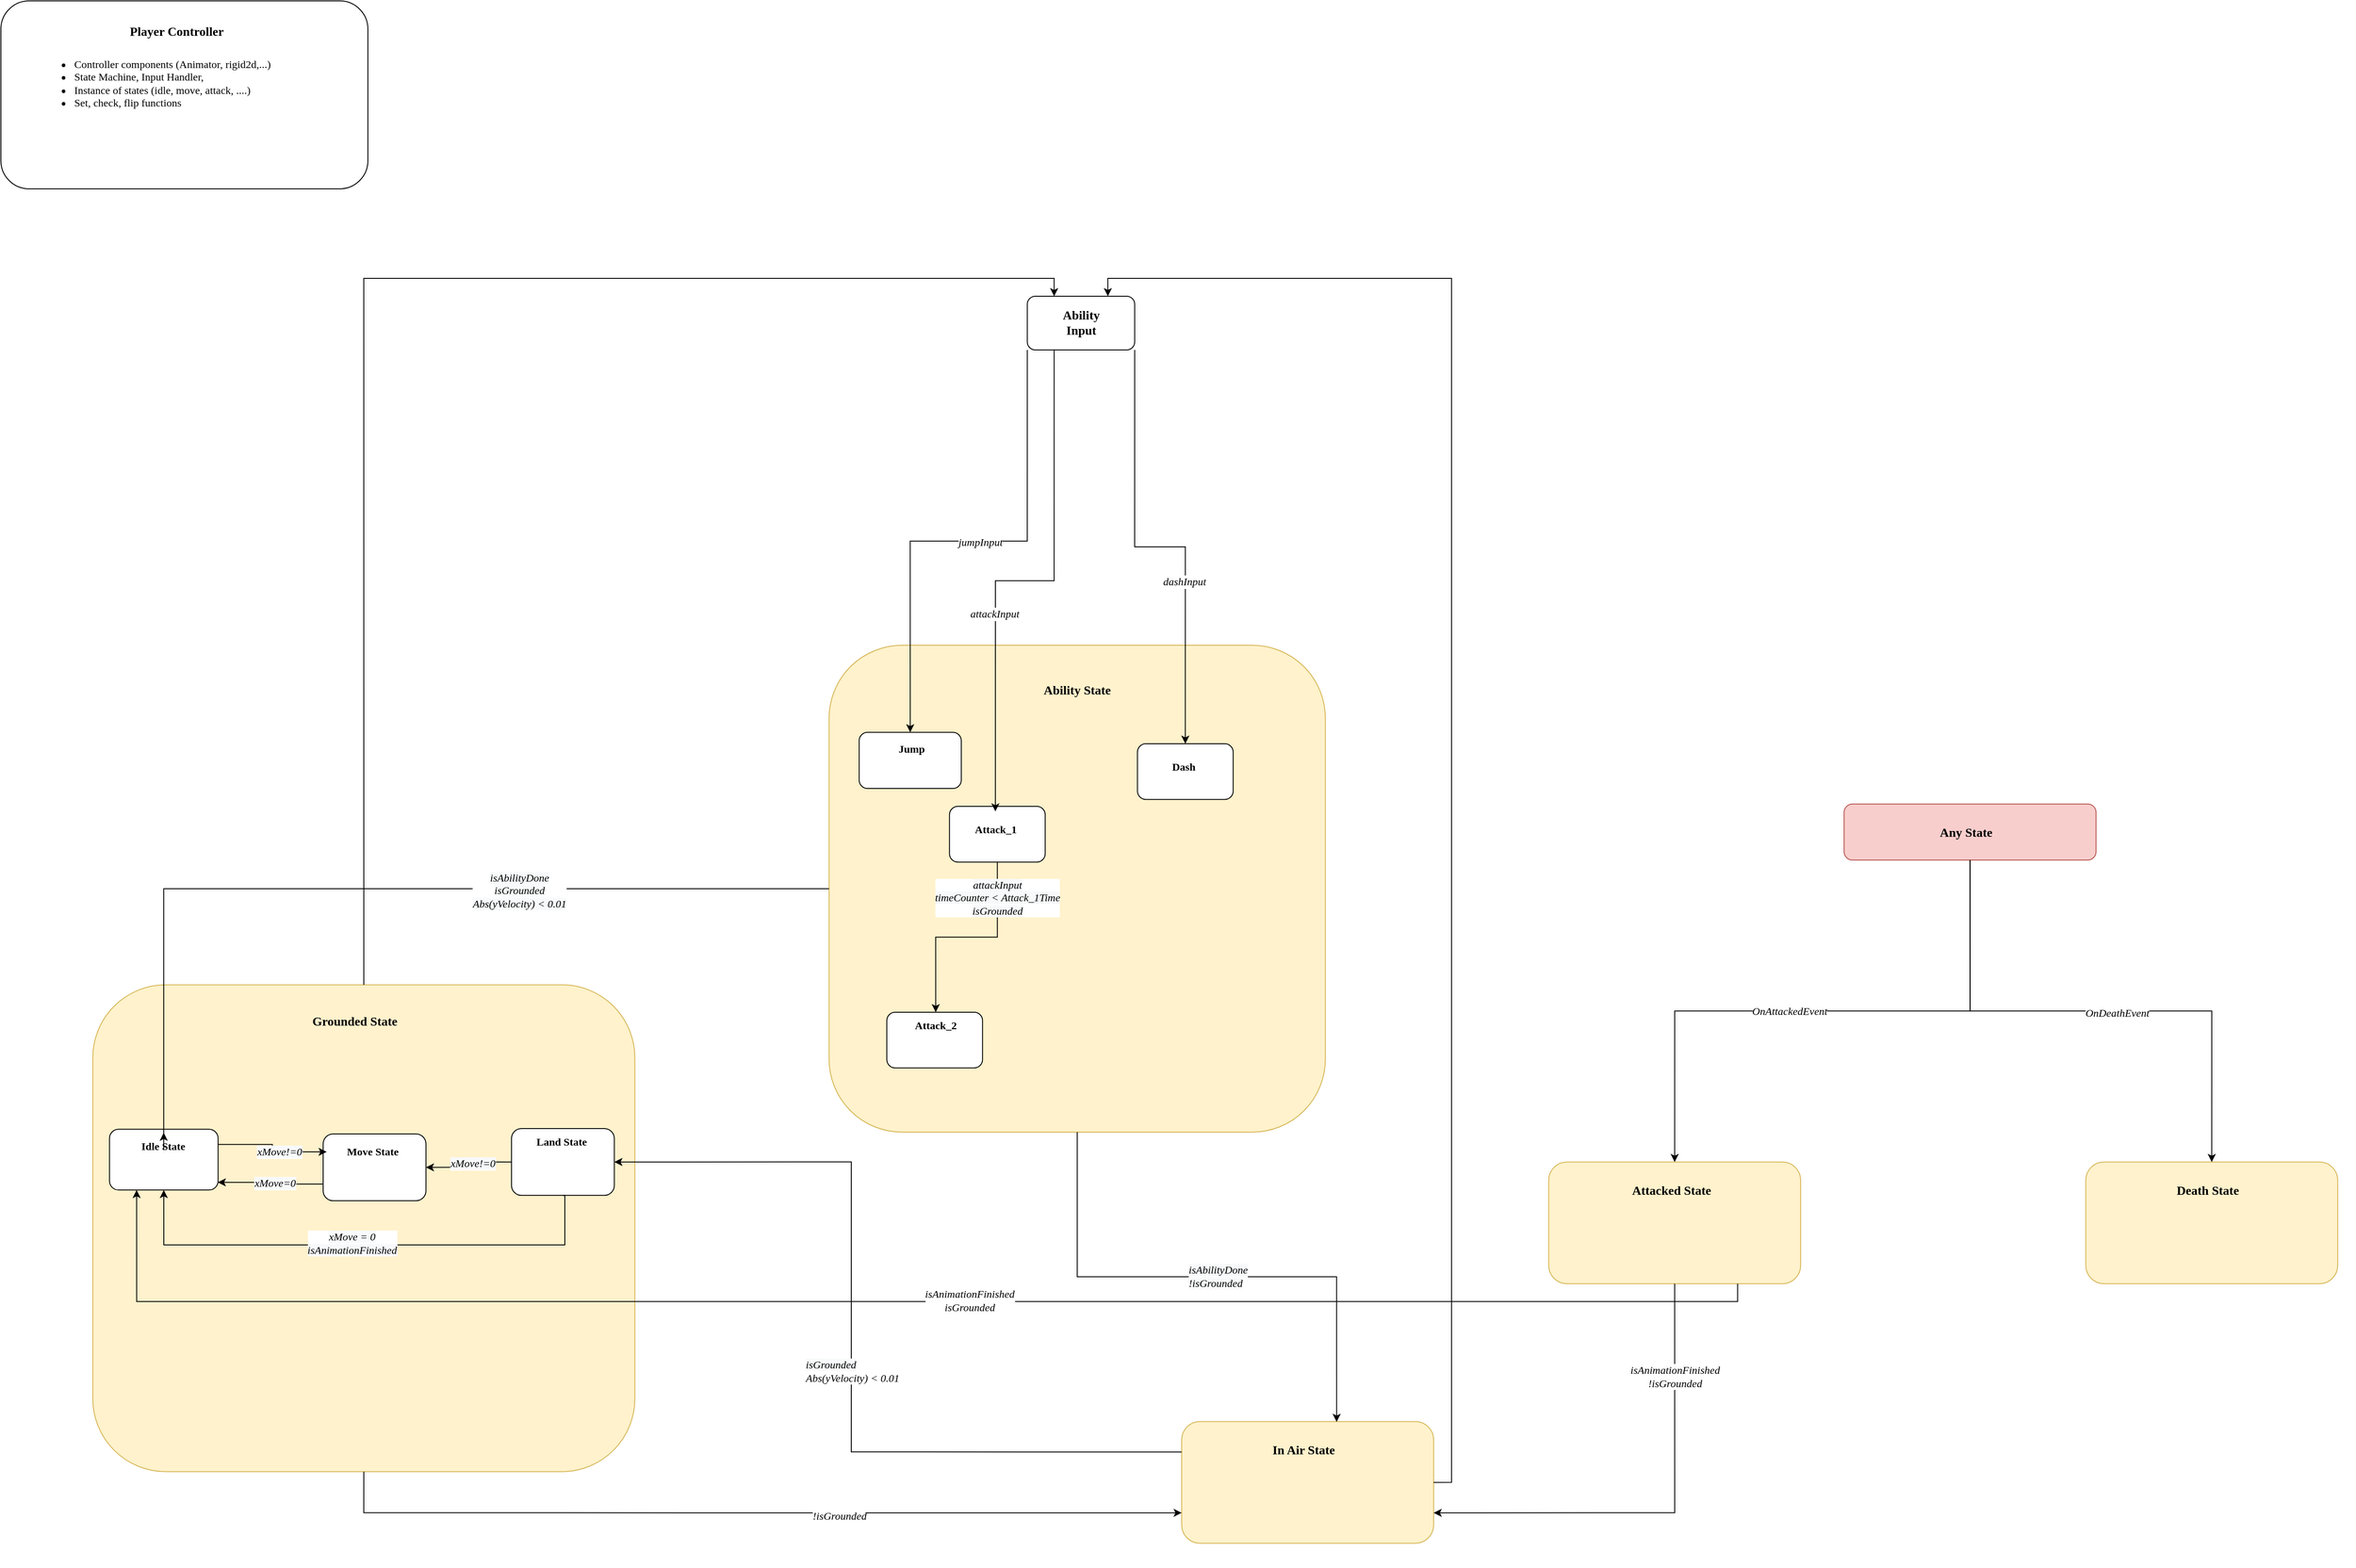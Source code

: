 <mxfile version="14.5.1" type="device"><diagram id="J6QY44Zrt4zXk0jYKz2_" name="Page-1"><mxGraphModel dx="4310" dy="3123" grid="1" gridSize="10" guides="1" tooltips="1" connect="1" arrows="1" fold="1" page="1" pageScale="1" pageWidth="850" pageHeight="1100" math="0" shadow="0"><root><mxCell id="0"/><mxCell id="1" parent="0"/><mxCell id="yEr345cmH4tBzSkdhvBe-9" value="" style="group" parent="1" vertex="1" connectable="0"><mxGeometry x="-330" y="180" width="710" height="640" as="geometry"/></mxCell><mxCell id="rPRwxV9J1iQq6SOCDxV0-1" value="" style="rounded=1;whiteSpace=wrap;html=1;fillColor=#fff2cc;strokeColor=#d6b656;" parent="yEr345cmH4tBzSkdhvBe-9" vertex="1"><mxGeometry x="62.647" y="-10.667" width="605.588" height="544" as="geometry"/></mxCell><mxCell id="yEr345cmH4tBzSkdhvBe-4" value="&lt;font style=&quot;font-size: 14px&quot;&gt;Grounded State&lt;/font&gt;" style="text;html=1;strokeColor=none;fillColor=none;align=center;verticalAlign=middle;whiteSpace=wrap;rounded=0;fontFamily=Verdana;fontStyle=1;resizable=0;" parent="yEr345cmH4tBzSkdhvBe-9" vertex="1"><mxGeometry x="267.5" y="21.333" width="175" height="20" as="geometry"/></mxCell><mxCell id="yEr345cmH4tBzSkdhvBe-30" value="" style="group" parent="yEr345cmH4tBzSkdhvBe-9" vertex="1" connectable="0"><mxGeometry x="62.649" y="112.007" width="161.838" height="106.67" as="geometry"/></mxCell><mxCell id="yEr345cmH4tBzSkdhvBe-7" value="" style="rounded=1;whiteSpace=wrap;html=1;fontFamily=Verdana;" parent="yEr345cmH4tBzSkdhvBe-30" vertex="1"><mxGeometry x="18.67" y="38.79" width="121.33" height="67.88" as="geometry"/></mxCell><mxCell id="yEr345cmH4tBzSkdhvBe-10" value="&lt;b&gt;Idle State&lt;/b&gt;" style="text;html=1;strokeColor=none;fillColor=none;align=center;verticalAlign=middle;whiteSpace=wrap;rounded=0;fontFamily=Verdana;resizable=0;" parent="yEr345cmH4tBzSkdhvBe-30" vertex="1"><mxGeometry x="41.763" y="42.662" width="75" height="30" as="geometry"/></mxCell><mxCell id="yEr345cmH4tBzSkdhvBe-31" value="" style="group" parent="yEr345cmH4tBzSkdhvBe-9" vertex="1" connectable="0"><mxGeometry x="320.004" y="91.997" width="135.735" height="160" as="geometry"/></mxCell><mxCell id="yEr345cmH4tBzSkdhvBe-32" value="" style="group" parent="yEr345cmH4tBzSkdhvBe-31" vertex="1" connectable="0"><mxGeometry x="-10.441" y="64" width="135.735" height="96" as="geometry"/></mxCell><mxCell id="yEr345cmH4tBzSkdhvBe-13" value="" style="rounded=1;whiteSpace=wrap;html=1;fontFamily=Verdana;" parent="yEr345cmH4tBzSkdhvBe-32" vertex="1"><mxGeometry x="10.441" width="114.853" height="74.667" as="geometry"/></mxCell><mxCell id="yEr345cmH4tBzSkdhvBe-12" value="" style="group" parent="yEr345cmH4tBzSkdhvBe-32" vertex="1" connectable="0"><mxGeometry width="135.735" height="96" as="geometry"/></mxCell><mxCell id="yEr345cmH4tBzSkdhvBe-14" value="&lt;b&gt;Move State&lt;/b&gt;" style="text;html=1;strokeColor=none;fillColor=none;align=center;verticalAlign=middle;whiteSpace=wrap;rounded=0;fontFamily=Verdana;resizable=0;" parent="yEr345cmH4tBzSkdhvBe-12" vertex="1"><mxGeometry x="14.357" width="102.5" height="40" as="geometry"/></mxCell><mxCell id="yEr345cmH4tBzSkdhvBe-79" style="edgeStyle=orthogonalEdgeStyle;rounded=0;orthogonalLoop=1;jettySize=auto;html=1;exitX=1;exitY=0.25;exitDx=0;exitDy=0;entryX=0;entryY=0.5;entryDx=0;entryDy=0;fontFamily=Verdana;" parent="yEr345cmH4tBzSkdhvBe-9" source="yEr345cmH4tBzSkdhvBe-7" target="yEr345cmH4tBzSkdhvBe-14" edge="1"><mxGeometry relative="1" as="geometry"/></mxCell><mxCell id="4jX5D4O8aHoYtd_51G2O-16" value="&lt;i style=&quot;font-family: &amp;#34;verdana&amp;#34; ; font-size: 12px ; background-color: rgb(248 , 249 , 250)&quot;&gt;xMove!=0&lt;/i&gt;" style="edgeLabel;html=1;align=center;verticalAlign=middle;resizable=0;points=[];" parent="yEr345cmH4tBzSkdhvBe-79" vertex="1" connectable="0"><mxGeometry x="0.179" relative="1" as="geometry"><mxPoint as="offset"/></mxGeometry></mxCell><mxCell id="yEr345cmH4tBzSkdhvBe-81" style="edgeStyle=orthogonalEdgeStyle;rounded=0;orthogonalLoop=1;jettySize=auto;html=1;exitX=0;exitY=0.75;exitDx=0;exitDy=0;fontFamily=Verdana;entryX=0.997;entryY=0.874;entryDx=0;entryDy=0;entryPerimeter=0;" parent="yEr345cmH4tBzSkdhvBe-9" source="yEr345cmH4tBzSkdhvBe-13" target="yEr345cmH4tBzSkdhvBe-7" edge="1"><mxGeometry relative="1" as="geometry"><mxPoint x="203" y="202" as="targetPoint"/></mxGeometry></mxCell><mxCell id="4jX5D4O8aHoYtd_51G2O-14" value="&lt;i style=&quot;font-family: &amp;#34;verdana&amp;#34; ; font-size: 12px ; background-color: rgb(248 , 249 , 250)&quot;&gt;xMove=0&lt;/i&gt;" style="edgeLabel;html=1;align=center;verticalAlign=middle;resizable=0;points=[];" parent="yEr345cmH4tBzSkdhvBe-81" vertex="1" connectable="0"><mxGeometry x="-0.094" y="-1" relative="1" as="geometry"><mxPoint as="offset"/></mxGeometry></mxCell><mxCell id="yEr345cmH4tBzSkdhvBe-15" value="" style="group" parent="yEr345cmH4tBzSkdhvBe-9" vertex="1" connectable="0"><mxGeometry x="519.996" y="149.997" width="135.735" height="96" as="geometry"/></mxCell><mxCell id="yEr345cmH4tBzSkdhvBe-16" value="" style="rounded=1;whiteSpace=wrap;html=1;fontFamily=Verdana;" parent="yEr345cmH4tBzSkdhvBe-15" vertex="1"><mxGeometry x="10.441" width="114.853" height="74.667" as="geometry"/></mxCell><mxCell id="yEr345cmH4tBzSkdhvBe-17" value="&lt;b&gt;Land State&lt;/b&gt;" style="text;html=1;strokeColor=none;fillColor=none;align=center;verticalAlign=middle;whiteSpace=wrap;rounded=0;fontFamily=Verdana;resizable=0;" parent="yEr345cmH4tBzSkdhvBe-15" vertex="1"><mxGeometry x="24.798" width="82.5" height="30" as="geometry"/></mxCell><mxCell id="4Ppx-flbOY11VfLXMgbr-1" style="edgeStyle=orthogonalEdgeStyle;rounded=0;orthogonalLoop=1;jettySize=auto;html=1;exitX=0;exitY=0.5;exitDx=0;exitDy=0;entryX=1;entryY=0.5;entryDx=0;entryDy=0;" parent="yEr345cmH4tBzSkdhvBe-9" source="yEr345cmH4tBzSkdhvBe-16" target="yEr345cmH4tBzSkdhvBe-13" edge="1"><mxGeometry relative="1" as="geometry"/></mxCell><mxCell id="4jX5D4O8aHoYtd_51G2O-18" value="&lt;i style=&quot;font-family: &amp;#34;verdana&amp;#34; ; font-size: 12px ; background-color: rgb(248 , 249 , 250)&quot;&gt;xMove!=0&lt;/i&gt;" style="edgeLabel;html=1;align=center;verticalAlign=middle;resizable=0;points=[];" parent="4Ppx-flbOY11VfLXMgbr-1" vertex="1" connectable="0"><mxGeometry x="-0.132" y="1" relative="1" as="geometry"><mxPoint as="offset"/></mxGeometry></mxCell><mxCell id="4Ppx-flbOY11VfLXMgbr-4" style="edgeStyle=orthogonalEdgeStyle;rounded=0;orthogonalLoop=1;jettySize=auto;html=1;entryX=0.5;entryY=1;entryDx=0;entryDy=0;exitX=0.5;exitY=1;exitDx=0;exitDy=0;" parent="yEr345cmH4tBzSkdhvBe-9" source="yEr345cmH4tBzSkdhvBe-16" target="yEr345cmH4tBzSkdhvBe-7" edge="1"><mxGeometry relative="1" as="geometry"><Array as="points"><mxPoint x="590" y="225"/><mxPoint x="590" y="280"/><mxPoint x="142" y="280"/></Array></mxGeometry></mxCell><mxCell id="4jX5D4O8aHoYtd_51G2O-13" value="&lt;i style=&quot;font-family: &amp;#34;verdana&amp;#34; ; font-size: 12px ; text-align: left ; background-color: rgb(248 , 249 , 250)&quot;&gt;xMove = 0&lt;br&gt;isAnimationFinished&lt;br&gt;&lt;/i&gt;" style="edgeLabel;html=1;align=center;verticalAlign=middle;resizable=0;points=[];" parent="4Ppx-flbOY11VfLXMgbr-4" vertex="1" connectable="0"><mxGeometry x="0.042" y="-2" relative="1" as="geometry"><mxPoint as="offset"/></mxGeometry></mxCell><mxCell id="yEr345cmH4tBzSkdhvBe-33" value="" style="group" parent="1" vertex="1" connectable="0"><mxGeometry x="500" y="-190" width="650" height="650" as="geometry"/></mxCell><mxCell id="yEr345cmH4tBzSkdhvBe-34" value="" style="rounded=1;whiteSpace=wrap;html=1;fillColor=#fff2cc;strokeColor=#d6b656;" parent="yEr345cmH4tBzSkdhvBe-33" vertex="1"><mxGeometry x="55.193" y="-19.997" width="554.412" height="544" as="geometry"/></mxCell><mxCell id="yEr345cmH4tBzSkdhvBe-35" value="&lt;font style=&quot;font-size: 14px&quot;&gt;Ability State&lt;/font&gt;" style="text;html=1;strokeColor=none;fillColor=none;align=center;verticalAlign=middle;whiteSpace=wrap;rounded=0;fontFamily=Verdana;fontStyle=1;resizable=0;" parent="yEr345cmH4tBzSkdhvBe-33" vertex="1"><mxGeometry x="244.894" y="21.333" width="175" height="20" as="geometry"/></mxCell><mxCell id="yEr345cmH4tBzSkdhvBe-39" value="" style="group" parent="yEr345cmH4tBzSkdhvBe-33" vertex="1" connectable="0"><mxGeometry x="71.69" y="41.34" width="148.31" height="98.66" as="geometry"/></mxCell><mxCell id="yEr345cmH4tBzSkdhvBe-40" value="" style="rounded=1;whiteSpace=wrap;html=1;fontFamily=Verdana;" parent="yEr345cmH4tBzSkdhvBe-39" vertex="1"><mxGeometry x="17.113" y="35.876" width="114.085" height="62.784" as="geometry"/></mxCell><mxCell id="yEr345cmH4tBzSkdhvBe-41" value="&lt;b&gt;Jump&lt;/b&gt;" style="text;html=1;strokeColor=none;fillColor=none;align=center;verticalAlign=middle;whiteSpace=wrap;rounded=0;fontFamily=Verdana;resizable=0;" parent="yEr345cmH4tBzSkdhvBe-39" vertex="1"><mxGeometry x="38.272" y="39.46" width="75" height="30" as="geometry"/></mxCell><mxCell id="dyL23czBEy4ZccuYj-to-22" value="" style="group" parent="yEr345cmH4tBzSkdhvBe-33" vertex="1" connectable="0"><mxGeometry x="390" y="90" width="126.36" height="80" as="geometry"/></mxCell><mxCell id="dyL23czBEy4ZccuYj-to-23" value="" style="rounded=1;whiteSpace=wrap;html=1;fontFamily=Verdana;" parent="dyL23czBEy4ZccuYj-to-22" vertex="1"><mxGeometry x="9.72" width="106.92" height="62.222" as="geometry"/></mxCell><mxCell id="dyL23czBEy4ZccuYj-to-24" value="&lt;b&gt;Dash&lt;/b&gt;" style="text;html=1;strokeColor=none;fillColor=none;align=center;verticalAlign=middle;whiteSpace=wrap;rounded=0;fontFamily=Verdana;resizable=0;" parent="dyL23czBEy4ZccuYj-to-22" vertex="1"><mxGeometry x="9.725" y="5.658" width="102.5" height="40" as="geometry"/></mxCell><mxCell id="yEr345cmH4tBzSkdhvBe-43" value="" style="group" parent="yEr345cmH4tBzSkdhvBe-33" vertex="1" connectable="0"><mxGeometry x="180" y="160" width="126.36" height="80" as="geometry"/></mxCell><mxCell id="yEr345cmH4tBzSkdhvBe-44" value="" style="rounded=1;whiteSpace=wrap;html=1;fontFamily=Verdana;" parent="yEr345cmH4tBzSkdhvBe-43" vertex="1"><mxGeometry x="9.72" width="106.92" height="62.222" as="geometry"/></mxCell><mxCell id="yEr345cmH4tBzSkdhvBe-46" value="&lt;b&gt;Attack_1&lt;/b&gt;" style="text;html=1;strokeColor=none;fillColor=none;align=center;verticalAlign=middle;whiteSpace=wrap;rounded=0;fontFamily=Verdana;resizable=0;" parent="yEr345cmH4tBzSkdhvBe-43" vertex="1"><mxGeometry x="9.725" y="5.658" width="102.5" height="40" as="geometry"/></mxCell><mxCell id="PTX_GDaTfa4bhKSwcphc-1" style="edgeStyle=orthogonalEdgeStyle;rounded=0;orthogonalLoop=1;jettySize=auto;html=1;exitX=0.5;exitY=1;exitDx=0;exitDy=0;entryX=0.5;entryY=0;entryDx=0;entryDy=0;" parent="yEr345cmH4tBzSkdhvBe-33" source="yEr345cmH4tBzSkdhvBe-44" target="yEr345cmH4tBzSkdhvBe-38" edge="1"><mxGeometry relative="1" as="geometry"/></mxCell><mxCell id="4jX5D4O8aHoYtd_51G2O-7" value="&lt;i style=&quot;font-family: &amp;#34;verdana&amp;#34; ; font-size: 12px ; text-align: left ; background-color: rgb(248 , 249 , 250)&quot;&gt;attackInput&lt;br&gt;timeCounter &amp;lt; Attack_1Time&lt;br&gt;isGrounded&lt;/i&gt;" style="edgeLabel;html=1;align=center;verticalAlign=middle;resizable=0;points=[];" parent="PTX_GDaTfa4bhKSwcphc-1" vertex="1" connectable="0"><mxGeometry x="-0.744" relative="1" as="geometry"><mxPoint y="8.81" as="offset"/></mxGeometry></mxCell><mxCell id="yEr345cmH4tBzSkdhvBe-36" value="" style="group" parent="yEr345cmH4tBzSkdhvBe-33" vertex="1" connectable="0"><mxGeometry x="110" y="390" width="126.37" height="80" as="geometry"/></mxCell><mxCell id="yEr345cmH4tBzSkdhvBe-37" value="" style="rounded=1;whiteSpace=wrap;html=1;fontFamily=Verdana;" parent="yEr345cmH4tBzSkdhvBe-36" vertex="1"><mxGeometry x="9.721" width="106.928" height="62.222" as="geometry"/></mxCell><mxCell id="yEr345cmH4tBzSkdhvBe-38" value="&lt;b&gt;Attack_2&lt;/b&gt;" style="text;html=1;strokeColor=none;fillColor=none;align=center;verticalAlign=middle;whiteSpace=wrap;rounded=0;fontFamily=Verdana;resizable=0;" parent="yEr345cmH4tBzSkdhvBe-36" vertex="1"><mxGeometry x="23.087" width="82.5" height="30" as="geometry"/></mxCell><mxCell id="yEr345cmH4tBzSkdhvBe-51" value="" style="group" parent="1" vertex="1" connectable="0"><mxGeometry x="920" y="660" width="330" height="160" as="geometry"/></mxCell><mxCell id="yEr345cmH4tBzSkdhvBe-52" value="" style="rounded=1;whiteSpace=wrap;html=1;fillColor=#fff2cc;strokeColor=#d6b656;" parent="yEr345cmH4tBzSkdhvBe-51" vertex="1"><mxGeometry x="29.118" y="-2.667" width="281.471" height="136" as="geometry"/></mxCell><mxCell id="yEr345cmH4tBzSkdhvBe-53" value="&lt;span style=&quot;font-size: 14px&quot;&gt;In Air State&lt;/span&gt;" style="text;html=1;strokeColor=none;fillColor=none;align=center;verticalAlign=middle;whiteSpace=wrap;rounded=0;fontFamily=Verdana;fontStyle=1;resizable=0;" parent="yEr345cmH4tBzSkdhvBe-51" vertex="1"><mxGeometry x="77.501" y="20.003" width="175" height="20" as="geometry"/></mxCell><mxCell id="yEr345cmH4tBzSkdhvBe-70" style="edgeStyle=orthogonalEdgeStyle;rounded=0;orthogonalLoop=1;jettySize=auto;html=1;exitX=0.5;exitY=1;exitDx=0;exitDy=0;entryX=0.615;entryY=0.003;entryDx=0;entryDy=0;fontFamily=Verdana;entryPerimeter=0;" parent="1" source="yEr345cmH4tBzSkdhvBe-34" target="yEr345cmH4tBzSkdhvBe-52" edge="1"><mxGeometry relative="1" as="geometry"/></mxCell><mxCell id="4jX5D4O8aHoYtd_51G2O-8" value="&lt;i style=&quot;font-family: verdana; font-size: 12px; background-color: rgb(248, 249, 250);&quot;&gt;isAbilityDone&lt;br&gt;!isGrounded&lt;br&gt;&lt;/i&gt;" style="edgeLabel;html=1;align=left;verticalAlign=middle;resizable=0;points=[];" parent="yEr345cmH4tBzSkdhvBe-70" vertex="1" connectable="0"><mxGeometry x="-0.074" y="1" relative="1" as="geometry"><mxPoint as="offset"/></mxGeometry></mxCell><mxCell id="yEr345cmH4tBzSkdhvBe-75" style="edgeStyle=orthogonalEdgeStyle;rounded=0;orthogonalLoop=1;jettySize=auto;html=1;entryX=0.5;entryY=0;entryDx=0;entryDy=0;fontFamily=Verdana;" parent="1" source="yEr345cmH4tBzSkdhvBe-34" target="yEr345cmH4tBzSkdhvBe-10" edge="1"><mxGeometry relative="1" as="geometry"/></mxCell><mxCell id="4jX5D4O8aHoYtd_51G2O-19" value="&lt;i style=&quot;font-family: &amp;#34;verdana&amp;#34; ; font-size: 12px ; text-align: left ; background-color: rgb(248 , 249 , 250)&quot;&gt;isAbilityDone&lt;br&gt;isGrounded&lt;br&gt;Abs(yVelocity) &amp;lt; 0.01&lt;br&gt;&lt;/i&gt;" style="edgeLabel;html=1;align=center;verticalAlign=middle;resizable=0;points=[];" parent="yEr345cmH4tBzSkdhvBe-75" vertex="1" connectable="0"><mxGeometry x="-0.343" y="2" relative="1" as="geometry"><mxPoint as="offset"/></mxGeometry></mxCell><mxCell id="dyL23czBEy4ZccuYj-to-11" style="edgeStyle=orthogonalEdgeStyle;rounded=0;orthogonalLoop=1;jettySize=auto;html=1;exitX=0;exitY=1;exitDx=0;exitDy=0;entryX=0.5;entryY=0;entryDx=0;entryDy=0;" parent="1" source="IQ1iMe1kIuR7vrUxkClO-3" target="yEr345cmH4tBzSkdhvBe-40" edge="1"><mxGeometry relative="1" as="geometry"/></mxCell><mxCell id="4jX5D4O8aHoYtd_51G2O-2" value="&lt;font face=&quot;Verdana&quot; size=&quot;1&quot;&gt;&lt;i style=&quot;font-size: 12px&quot;&gt;jumpInput&lt;br&gt;&lt;/i&gt;&lt;/font&gt;" style="edgeLabel;html=1;align=center;verticalAlign=middle;resizable=0;points=[];" parent="dyL23czBEy4ZccuYj-to-11" vertex="1" connectable="0"><mxGeometry x="-0.044" y="1" relative="1" as="geometry"><mxPoint as="offset"/></mxGeometry></mxCell><mxCell id="dyL23czBEy4ZccuYj-to-25" style="edgeStyle=orthogonalEdgeStyle;rounded=0;orthogonalLoop=1;jettySize=auto;html=1;exitX=1;exitY=1;exitDx=0;exitDy=0;entryX=0.5;entryY=0;entryDx=0;entryDy=0;" parent="1" source="IQ1iMe1kIuR7vrUxkClO-3" target="dyL23czBEy4ZccuYj-to-23" edge="1"><mxGeometry relative="1" as="geometry"/></mxCell><mxCell id="4jX5D4O8aHoYtd_51G2O-5" value="&lt;font style=&quot;font-size: 12px&quot; face=&quot;Verdana&quot;&gt;&lt;i&gt;dashInput&lt;br&gt;&lt;/i&gt;&lt;/font&gt;" style="edgeLabel;html=1;align=center;verticalAlign=middle;resizable=0;points=[];" parent="dyL23czBEy4ZccuYj-to-25" vertex="1" connectable="0"><mxGeometry x="0.27" y="-1" relative="1" as="geometry"><mxPoint as="offset"/></mxGeometry></mxCell><mxCell id="ZLFXjvoLaKKZquq5_5Nr-3" style="edgeStyle=orthogonalEdgeStyle;rounded=0;orthogonalLoop=1;jettySize=auto;html=1;exitX=0.25;exitY=1;exitDx=0;exitDy=0;entryX=0.5;entryY=0;entryDx=0;entryDy=0;" parent="1" source="IQ1iMe1kIuR7vrUxkClO-3" target="yEr345cmH4tBzSkdhvBe-46" edge="1"><mxGeometry relative="1" as="geometry"/></mxCell><mxCell id="4jX5D4O8aHoYtd_51G2O-6" value="&lt;font style=&quot;font-size: 12px&quot; face=&quot;Verdana&quot;&gt;&lt;i&gt;attackInput&lt;br&gt;&lt;/i&gt;&lt;/font&gt;" style="edgeLabel;html=1;align=center;verticalAlign=middle;resizable=0;points=[];" parent="ZLFXjvoLaKKZquq5_5Nr-3" vertex="1" connectable="0"><mxGeometry x="0.238" y="-1" relative="1" as="geometry"><mxPoint as="offset"/></mxGeometry></mxCell><mxCell id="IQ1iMe1kIuR7vrUxkClO-3" value="&lt;font face=&quot;Verdana&quot; style=&quot;font-size: 14px&quot;&gt;&lt;b&gt;Ability &lt;br&gt;Input&lt;/b&gt;&lt;/font&gt;" style="rounded=1;whiteSpace=wrap;html=1;" parent="1" vertex="1"><mxGeometry x="776.64" y="-600" width="120" height="60" as="geometry"/></mxCell><mxCell id="vhORwNTwz2TOPQQBizpf-4" style="edgeStyle=orthogonalEdgeStyle;rounded=0;orthogonalLoop=1;jettySize=auto;html=1;exitX=0.5;exitY=1;exitDx=0;exitDy=0;entryX=0;entryY=0.75;entryDx=0;entryDy=0;" parent="1" source="rPRwxV9J1iQq6SOCDxV0-1" target="yEr345cmH4tBzSkdhvBe-52" edge="1"><mxGeometry relative="1" as="geometry"/></mxCell><mxCell id="4jX5D4O8aHoYtd_51G2O-12" value="&lt;font face=&quot;Verdana&quot;&gt;&lt;span style=&quot;font-size: 12px&quot;&gt;&lt;i&gt;!isGrounded&lt;br&gt;&lt;/i&gt;&lt;/span&gt;&lt;/font&gt;" style="edgeLabel;html=1;align=left;verticalAlign=middle;resizable=0;points=[];" parent="vhORwNTwz2TOPQQBizpf-4" vertex="1" connectable="0"><mxGeometry x="0.136" y="-3" relative="1" as="geometry"><mxPoint x="1" as="offset"/></mxGeometry></mxCell><mxCell id="vhORwNTwz2TOPQQBizpf-6" style="edgeStyle=orthogonalEdgeStyle;rounded=0;orthogonalLoop=1;jettySize=auto;html=1;exitX=0;exitY=0.25;exitDx=0;exitDy=0;entryX=1;entryY=0.5;entryDx=0;entryDy=0;" parent="1" source="yEr345cmH4tBzSkdhvBe-52" target="yEr345cmH4tBzSkdhvBe-16" edge="1"><mxGeometry relative="1" as="geometry"><Array as="points"><mxPoint x="580" y="691"/><mxPoint x="580" y="367"/></Array></mxGeometry></mxCell><mxCell id="4jX5D4O8aHoYtd_51G2O-9" value="&lt;div style=&quot;text-align: left&quot;&gt;&lt;i style=&quot;font-family: &amp;#34;verdana&amp;#34; ; font-size: 12px ; background-color: rgb(248 , 249 , 250)&quot;&gt;isGrounded&lt;/i&gt;&lt;/div&gt;&lt;i style=&quot;font-family: &amp;#34;verdana&amp;#34; ; font-size: 12px ; background-color: rgb(248 , 249 , 250)&quot;&gt;&lt;div style=&quot;text-align: left&quot;&gt;&lt;i&gt;Abs(yVelocity) &amp;lt; 0.01&lt;/i&gt;&lt;/div&gt;&lt;/i&gt;" style="edgeLabel;html=1;align=center;verticalAlign=middle;resizable=0;points=[];" parent="vhORwNTwz2TOPQQBizpf-6" vertex="1" connectable="0"><mxGeometry x="0.085" y="-1" relative="1" as="geometry"><mxPoint y="59.55" as="offset"/></mxGeometry></mxCell><mxCell id="vhORwNTwz2TOPQQBizpf-7" style="edgeStyle=orthogonalEdgeStyle;rounded=0;orthogonalLoop=1;jettySize=auto;html=1;exitX=0.5;exitY=0;exitDx=0;exitDy=0;entryX=0.25;entryY=0;entryDx=0;entryDy=0;" parent="1" source="rPRwxV9J1iQq6SOCDxV0-1" target="IQ1iMe1kIuR7vrUxkClO-3" edge="1"><mxGeometry relative="1" as="geometry"/></mxCell><mxCell id="vhORwNTwz2TOPQQBizpf-13" style="edgeStyle=orthogonalEdgeStyle;rounded=0;orthogonalLoop=1;jettySize=auto;html=1;exitX=1;exitY=0.5;exitDx=0;exitDy=0;entryX=0.75;entryY=0;entryDx=0;entryDy=0;" parent="1" source="yEr345cmH4tBzSkdhvBe-52" target="IQ1iMe1kIuR7vrUxkClO-3" edge="1"><mxGeometry relative="1" as="geometry"/></mxCell><mxCell id="ZH6rjZnCqM_4EXxXfB6W-4" value="" style="group" parent="1" vertex="1" connectable="0"><mxGeometry x="-370" y="-930" width="410" height="210" as="geometry"/></mxCell><mxCell id="ZH6rjZnCqM_4EXxXfB6W-1" value="" style="rounded=1;whiteSpace=wrap;html=1;" parent="ZH6rjZnCqM_4EXxXfB6W-4" vertex="1"><mxGeometry width="410.0" height="210" as="geometry"/></mxCell><mxCell id="ZH6rjZnCqM_4EXxXfB6W-2" value="&lt;b&gt;&lt;font style=&quot;font-size: 14px&quot; face=&quot;Verdana&quot;&gt;Player Controller&lt;/font&gt;&lt;/b&gt;" style="text;html=1;strokeColor=none;fillColor=none;align=center;verticalAlign=middle;whiteSpace=wrap;rounded=0;" parent="ZH6rjZnCqM_4EXxXfB6W-4" vertex="1"><mxGeometry x="106.957" y="20.001" width="178.555" height="29.587" as="geometry"/></mxCell><mxCell id="ZH6rjZnCqM_4EXxXfB6W-3" value="&lt;ul&gt;&lt;li&gt;&lt;font face=&quot;Verdana&quot;&gt;Controller components (Animator, rigid2d,...)&lt;/font&gt;&lt;/li&gt;&lt;li&gt;&lt;font face=&quot;Verdana&quot;&gt;State Machine, Input Handler,&lt;/font&gt;&lt;/li&gt;&lt;li&gt;&lt;font face=&quot;Verdana&quot;&gt;Instance of states (idle, move, attack, ....)&lt;/font&gt;&lt;/li&gt;&lt;li&gt;&lt;font face=&quot;Verdana&quot;&gt;Set, check, flip functions&lt;/font&gt;&lt;/li&gt;&lt;/ul&gt;" style="text;html=1;strokeColor=none;fillColor=none;align=left;verticalAlign=top;whiteSpace=wrap;rounded=0;" parent="ZH6rjZnCqM_4EXxXfB6W-4" vertex="1"><mxGeometry x="40.328" y="44.681" width="342.787" height="134.043" as="geometry"/></mxCell><mxCell id="Sb3e6M5hjb0F2Lh7aneN-1" value="" style="group" vertex="1" connectable="0" parent="1"><mxGeometry x="1330" y="370" width="330" height="160" as="geometry"/></mxCell><mxCell id="Sb3e6M5hjb0F2Lh7aneN-2" value="" style="rounded=1;whiteSpace=wrap;html=1;fillColor=#fff2cc;strokeColor=#d6b656;" vertex="1" parent="Sb3e6M5hjb0F2Lh7aneN-1"><mxGeometry x="29.118" y="-2.667" width="281.471" height="136" as="geometry"/></mxCell><mxCell id="Sb3e6M5hjb0F2Lh7aneN-3" value="&lt;span style=&quot;font-size: 14px&quot;&gt;Attacked State&lt;/span&gt;" style="text;html=1;strokeColor=none;fillColor=none;align=center;verticalAlign=middle;whiteSpace=wrap;rounded=0;fontFamily=Verdana;fontStyle=1;resizable=0;" vertex="1" parent="Sb3e6M5hjb0F2Lh7aneN-1"><mxGeometry x="78.501" y="20.003" width="175" height="20" as="geometry"/></mxCell><mxCell id="Sb3e6M5hjb0F2Lh7aneN-4" value="" style="group" vertex="1" connectable="0" parent="1"><mxGeometry x="1660" y="-30" width="330" height="160" as="geometry"/></mxCell><mxCell id="Sb3e6M5hjb0F2Lh7aneN-5" value="" style="rounded=1;whiteSpace=wrap;html=1;fillColor=#f8cecc;strokeColor=#b85450;" vertex="1" parent="Sb3e6M5hjb0F2Lh7aneN-4"><mxGeometry x="29.12" y="-2.67" width="281.47" height="62.67" as="geometry"/></mxCell><mxCell id="Sb3e6M5hjb0F2Lh7aneN-6" value="&lt;span style=&quot;font-size: 14px&quot;&gt;Any State&lt;/span&gt;" style="text;html=1;strokeColor=none;fillColor=none;align=center;verticalAlign=middle;whiteSpace=wrap;rounded=0;fontFamily=Verdana;fontStyle=1;resizable=0;" vertex="1" parent="Sb3e6M5hjb0F2Lh7aneN-4"><mxGeometry x="77.501" y="20.003" width="175" height="20" as="geometry"/></mxCell><mxCell id="Sb3e6M5hjb0F2Lh7aneN-7" value="" style="group" vertex="1" connectable="0" parent="1"><mxGeometry x="1930" y="370" width="330" height="160" as="geometry"/></mxCell><mxCell id="Sb3e6M5hjb0F2Lh7aneN-8" value="" style="rounded=1;whiteSpace=wrap;html=1;fillColor=#fff2cc;strokeColor=#d6b656;" vertex="1" parent="Sb3e6M5hjb0F2Lh7aneN-7"><mxGeometry x="29.118" y="-2.667" width="281.471" height="136" as="geometry"/></mxCell><mxCell id="Sb3e6M5hjb0F2Lh7aneN-9" value="&lt;span style=&quot;font-size: 14px&quot;&gt;Death State&lt;/span&gt;" style="text;html=1;strokeColor=none;fillColor=none;align=center;verticalAlign=middle;whiteSpace=wrap;rounded=0;fontFamily=Verdana;fontStyle=1;resizable=0;" vertex="1" parent="Sb3e6M5hjb0F2Lh7aneN-7"><mxGeometry x="77.501" y="20.003" width="175" height="20" as="geometry"/></mxCell><mxCell id="Sb3e6M5hjb0F2Lh7aneN-10" style="edgeStyle=orthogonalEdgeStyle;rounded=0;orthogonalLoop=1;jettySize=auto;html=1;exitX=0.5;exitY=1;exitDx=0;exitDy=0;entryX=0.5;entryY=0;entryDx=0;entryDy=0;" edge="1" parent="1" source="Sb3e6M5hjb0F2Lh7aneN-5" target="Sb3e6M5hjb0F2Lh7aneN-2"><mxGeometry relative="1" as="geometry"/></mxCell><mxCell id="Sb3e6M5hjb0F2Lh7aneN-11" value="&lt;font style=&quot;font-size: 12px&quot; face=&quot;Verdana&quot;&gt;&lt;i&gt;OnAttackedEvent&lt;/i&gt;&lt;/font&gt;" style="edgeLabel;html=1;align=center;verticalAlign=middle;resizable=0;points=[];" vertex="1" connectable="0" parent="Sb3e6M5hjb0F2Lh7aneN-10"><mxGeometry x="0.111" relative="1" as="geometry"><mxPoint as="offset"/></mxGeometry></mxCell><mxCell id="Sb3e6M5hjb0F2Lh7aneN-12" style="edgeStyle=orthogonalEdgeStyle;rounded=0;orthogonalLoop=1;jettySize=auto;html=1;exitX=0.5;exitY=1;exitDx=0;exitDy=0;entryX=0.5;entryY=0;entryDx=0;entryDy=0;" edge="1" parent="1" source="Sb3e6M5hjb0F2Lh7aneN-5" target="Sb3e6M5hjb0F2Lh7aneN-8"><mxGeometry relative="1" as="geometry"/></mxCell><mxCell id="Sb3e6M5hjb0F2Lh7aneN-13" value="&lt;font style=&quot;font-size: 12px&quot; face=&quot;Verdana&quot;&gt;&lt;i&gt;OnDeathEvent&lt;/i&gt;&lt;/font&gt;" style="edgeLabel;html=1;align=center;verticalAlign=middle;resizable=0;points=[];" vertex="1" connectable="0" parent="Sb3e6M5hjb0F2Lh7aneN-12"><mxGeometry x="0.097" y="-2" relative="1" as="geometry"><mxPoint as="offset"/></mxGeometry></mxCell><mxCell id="Sb3e6M5hjb0F2Lh7aneN-14" style="edgeStyle=orthogonalEdgeStyle;rounded=0;orthogonalLoop=1;jettySize=auto;html=1;exitX=0.5;exitY=1;exitDx=0;exitDy=0;entryX=1;entryY=0.75;entryDx=0;entryDy=0;" edge="1" parent="1" source="Sb3e6M5hjb0F2Lh7aneN-2" target="yEr345cmH4tBzSkdhvBe-52"><mxGeometry relative="1" as="geometry"/></mxCell><mxCell id="Sb3e6M5hjb0F2Lh7aneN-15" value="&lt;font face=&quot;Verdana&quot; size=&quot;1&quot;&gt;&lt;i style=&quot;font-size: 12px&quot;&gt;isAnimationFinished&lt;br&gt;!isGrounded&lt;br&gt;&lt;/i&gt;&lt;/font&gt;" style="edgeLabel;html=1;align=center;verticalAlign=middle;resizable=0;points=[];" vertex="1" connectable="0" parent="Sb3e6M5hjb0F2Lh7aneN-14"><mxGeometry x="-0.612" relative="1" as="geometry"><mxPoint y="1" as="offset"/></mxGeometry></mxCell><mxCell id="Sb3e6M5hjb0F2Lh7aneN-16" style="edgeStyle=orthogonalEdgeStyle;rounded=0;orthogonalLoop=1;jettySize=auto;html=1;exitX=0.75;exitY=1;exitDx=0;exitDy=0;entryX=0.25;entryY=1;entryDx=0;entryDy=0;" edge="1" parent="1" source="Sb3e6M5hjb0F2Lh7aneN-2" target="yEr345cmH4tBzSkdhvBe-7"><mxGeometry relative="1" as="geometry"/></mxCell><mxCell id="Sb3e6M5hjb0F2Lh7aneN-17" value="&lt;font face=&quot;Verdana&quot;&gt;&lt;span style=&quot;font-size: 12px&quot;&gt;&lt;i&gt;isAnimationFinished&lt;br&gt;isGrounded&lt;br&gt;&lt;/i&gt;&lt;/span&gt;&lt;/font&gt;" style="edgeLabel;html=1;align=center;verticalAlign=middle;resizable=0;points=[];" vertex="1" connectable="0" parent="Sb3e6M5hjb0F2Lh7aneN-16"><mxGeometry x="-0.09" y="-2" relative="1" as="geometry"><mxPoint x="1" as="offset"/></mxGeometry></mxCell></root></mxGraphModel></diagram></mxfile>